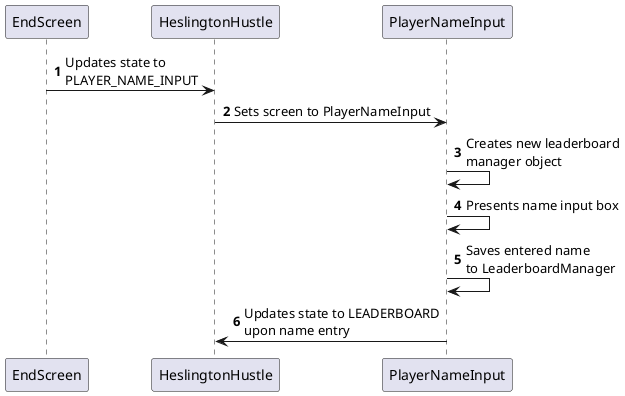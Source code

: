 @startuml
'https://plantuml.com/sequence-diagram

autonumber
EndScreen -> HeslingtonHustle: Updates state to\nPLAYER_NAME_INPUT
HeslingtonHustle -> PlayerNameInput: Sets screen to PlayerNameInput
PlayerNameInput -> PlayerNameInput: Creates new leaderboard\nmanager object
PlayerNameInput -> PlayerNameInput: Presents name input box
PlayerNameInput -> PlayerNameInput: Saves entered name\nto LeaderboardManager
PlayerNameInput -> HeslingtonHustle: Updates state to LEADERBOARD\nupon name entry

@enduml